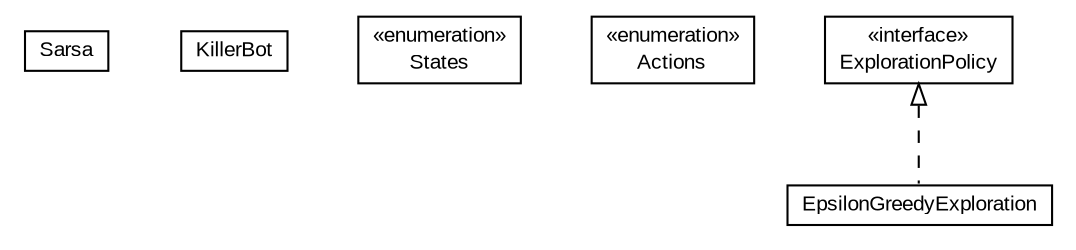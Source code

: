 #!/usr/local/bin/dot
#
# Class diagram 
# Generated by UMLGraph version 5.1 (http://www.umlgraph.org/)
#

digraph G {
	edge [fontname="arial",fontsize=10,labelfontname="arial",labelfontsize=10];
	node [fontname="arial",fontsize=10,shape=plaintext];
	nodesep=0.25;
	ranksep=0.5;
	// com.mycompany.mavenproject1.Sarsa
	c0 [label=<<table title="com.mycompany.mavenproject1.Sarsa" border="0" cellborder="1" cellspacing="0" cellpadding="2" port="p" href="./Sarsa.html">
		<tr><td><table border="0" cellspacing="0" cellpadding="1">
<tr><td align="center" balign="center"> Sarsa </td></tr>
		</table></td></tr>
		</table>>, fontname="arial", fontcolor="black", fontsize=10.0];
	// com.mycompany.mavenproject1.KillerBot
	c1 [label=<<table title="com.mycompany.mavenproject1.KillerBot" border="0" cellborder="1" cellspacing="0" cellpadding="2" port="p" href="./KillerBot.html">
		<tr><td><table border="0" cellspacing="0" cellpadding="1">
<tr><td align="center" balign="center"> KillerBot </td></tr>
		</table></td></tr>
		</table>>, fontname="arial", fontcolor="black", fontsize=10.0];
	// com.mycompany.mavenproject1.KillerBot.States
	c2 [label=<<table title="com.mycompany.mavenproject1.KillerBot.States" border="0" cellborder="1" cellspacing="0" cellpadding="2" port="p" href="./KillerBot.States.html">
		<tr><td><table border="0" cellspacing="0" cellpadding="1">
<tr><td align="center" balign="center"> &#171;enumeration&#187; </td></tr>
<tr><td align="center" balign="center"> States </td></tr>
		</table></td></tr>
		</table>>, fontname="arial", fontcolor="black", fontsize=10.0];
	// com.mycompany.mavenproject1.KillerBot.Actions
	c3 [label=<<table title="com.mycompany.mavenproject1.KillerBot.Actions" border="0" cellborder="1" cellspacing="0" cellpadding="2" port="p" href="./KillerBot.Actions.html">
		<tr><td><table border="0" cellspacing="0" cellpadding="1">
<tr><td align="center" balign="center"> &#171;enumeration&#187; </td></tr>
<tr><td align="center" balign="center"> Actions </td></tr>
		</table></td></tr>
		</table>>, fontname="arial", fontcolor="black", fontsize=10.0];
	// com.mycompany.mavenproject1.ExplorationPolicy
	c4 [label=<<table title="com.mycompany.mavenproject1.ExplorationPolicy" border="0" cellborder="1" cellspacing="0" cellpadding="2" port="p" href="./ExplorationPolicy.html">
		<tr><td><table border="0" cellspacing="0" cellpadding="1">
<tr><td align="center" balign="center"> &#171;interface&#187; </td></tr>
<tr><td align="center" balign="center"> ExplorationPolicy </td></tr>
		</table></td></tr>
		</table>>, fontname="arial", fontcolor="black", fontsize=10.0];
	// com.mycompany.mavenproject1.EpsilonGreedyExploration
	c5 [label=<<table title="com.mycompany.mavenproject1.EpsilonGreedyExploration" border="0" cellborder="1" cellspacing="0" cellpadding="2" port="p" href="./EpsilonGreedyExploration.html">
		<tr><td><table border="0" cellspacing="0" cellpadding="1">
<tr><td align="center" balign="center"> EpsilonGreedyExploration </td></tr>
		</table></td></tr>
		</table>>, fontname="arial", fontcolor="black", fontsize=10.0];
	//com.mycompany.mavenproject1.EpsilonGreedyExploration implements com.mycompany.mavenproject1.ExplorationPolicy
	c4:p -> c5:p [dir=back,arrowtail=empty,style=dashed];
}

